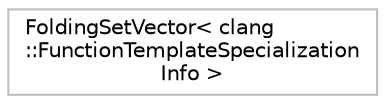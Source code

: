 digraph "Graphical Class Hierarchy"
{
 // LATEX_PDF_SIZE
  bgcolor="transparent";
  edge [fontname="Helvetica",fontsize="10",labelfontname="Helvetica",labelfontsize="10"];
  node [fontname="Helvetica",fontsize="10",shape=record];
  rankdir="LR";
  Node0 [label="FoldingSetVector\< clang\l::FunctionTemplateSpecialization\lInfo \>",height=0.2,width=0.4,color="grey75",tooltip=" "];
}

